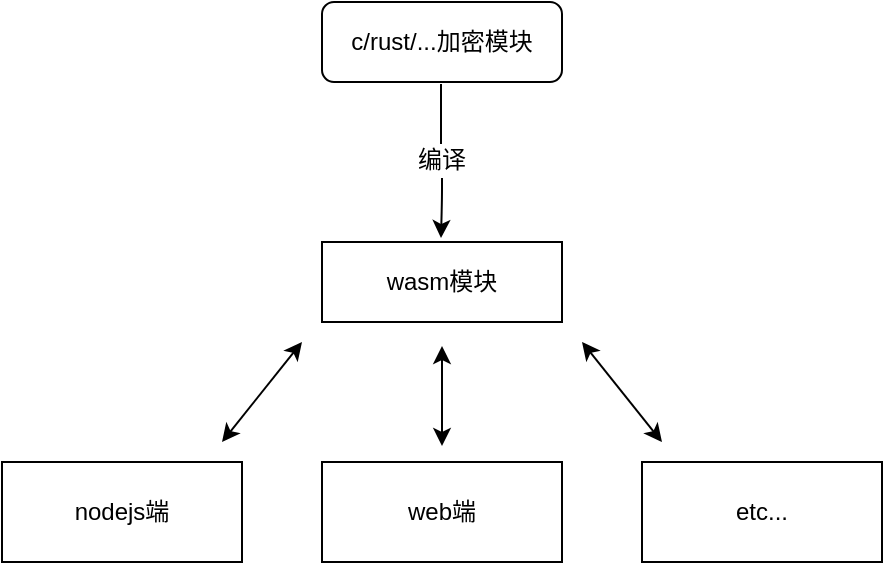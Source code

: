 <mxfile version="14.6.11" type="github">
  <diagram id="yTUazx5P9FNKgVg5IfTG" name="Page-1">
    <mxGraphModel dx="1186" dy="617" grid="1" gridSize="10" guides="1" tooltips="1" connect="1" arrows="1" fold="1" page="1" pageScale="1" pageWidth="827" pageHeight="1169" math="0" shadow="0">
      <root>
        <mxCell id="0" />
        <mxCell id="1" parent="0" />
        <mxCell id="r2q3E81pHqDiW737_0sB-4" value="c/rust/...加密模块" style="rounded=1;whiteSpace=wrap;html=1;" vertex="1" parent="1">
          <mxGeometry x="320" y="150" width="120" height="40" as="geometry" />
        </mxCell>
        <mxCell id="r2q3E81pHqDiW737_0sB-7" value="web端" style="rounded=0;whiteSpace=wrap;html=1;" vertex="1" parent="1">
          <mxGeometry x="320" y="380" width="120" height="50" as="geometry" />
        </mxCell>
        <mxCell id="r2q3E81pHqDiW737_0sB-8" value="nodejs端" style="rounded=0;whiteSpace=wrap;html=1;" vertex="1" parent="1">
          <mxGeometry x="160" y="380" width="120" height="50" as="geometry" />
        </mxCell>
        <mxCell id="r2q3E81pHqDiW737_0sB-10" value="wasm模块" style="rounded=0;whiteSpace=wrap;html=1;" vertex="1" parent="1">
          <mxGeometry x="320" y="270" width="120" height="40" as="geometry" />
        </mxCell>
        <mxCell id="r2q3E81pHqDiW737_0sB-12" value="" style="endArrow=classic;html=1;" edge="1" parent="1">
          <mxGeometry width="50" height="50" relative="1" as="geometry">
            <mxPoint x="380" y="238" as="sourcePoint" />
            <mxPoint x="379.5" y="268" as="targetPoint" />
            <Array as="points">
              <mxPoint x="380" y="248" />
            </Array>
          </mxGeometry>
        </mxCell>
        <mxCell id="r2q3E81pHqDiW737_0sB-13" value="编译" style="text;html=1;strokeColor=none;fillColor=none;align=center;verticalAlign=middle;whiteSpace=wrap;rounded=0;" vertex="1" parent="1">
          <mxGeometry x="360" y="219" width="40" height="20" as="geometry" />
        </mxCell>
        <mxCell id="r2q3E81pHqDiW737_0sB-14" value="" style="endArrow=none;html=1;" edge="1" parent="1">
          <mxGeometry width="50" height="50" relative="1" as="geometry">
            <mxPoint x="379.5" y="191" as="sourcePoint" />
            <mxPoint x="379.5" y="221" as="targetPoint" />
          </mxGeometry>
        </mxCell>
        <mxCell id="r2q3E81pHqDiW737_0sB-15" value="etc..." style="rounded=0;whiteSpace=wrap;html=1;" vertex="1" parent="1">
          <mxGeometry x="480" y="380" width="120" height="50" as="geometry" />
        </mxCell>
        <mxCell id="r2q3E81pHqDiW737_0sB-18" value="" style="endArrow=classic;html=1;startArrow=classic;startFill=1;entryX=0.5;entryY=0;entryDx=0;entryDy=0;" edge="1" parent="1">
          <mxGeometry width="50" height="50" relative="1" as="geometry">
            <mxPoint x="380" y="322" as="sourcePoint" />
            <mxPoint x="380" y="372" as="targetPoint" />
          </mxGeometry>
        </mxCell>
        <mxCell id="r2q3E81pHqDiW737_0sB-20" value="" style="endArrow=classic;html=1;startArrow=classic;startFill=1;" edge="1" parent="1">
          <mxGeometry width="50" height="50" relative="1" as="geometry">
            <mxPoint x="310" y="320" as="sourcePoint" />
            <mxPoint x="270" y="370" as="targetPoint" />
          </mxGeometry>
        </mxCell>
        <mxCell id="r2q3E81pHqDiW737_0sB-24" value="" style="endArrow=classic;html=1;startArrow=classic;startFill=1;" edge="1" parent="1">
          <mxGeometry width="50" height="50" relative="1" as="geometry">
            <mxPoint x="450" y="320" as="sourcePoint" />
            <mxPoint x="490" y="370" as="targetPoint" />
          </mxGeometry>
        </mxCell>
      </root>
    </mxGraphModel>
  </diagram>
</mxfile>
